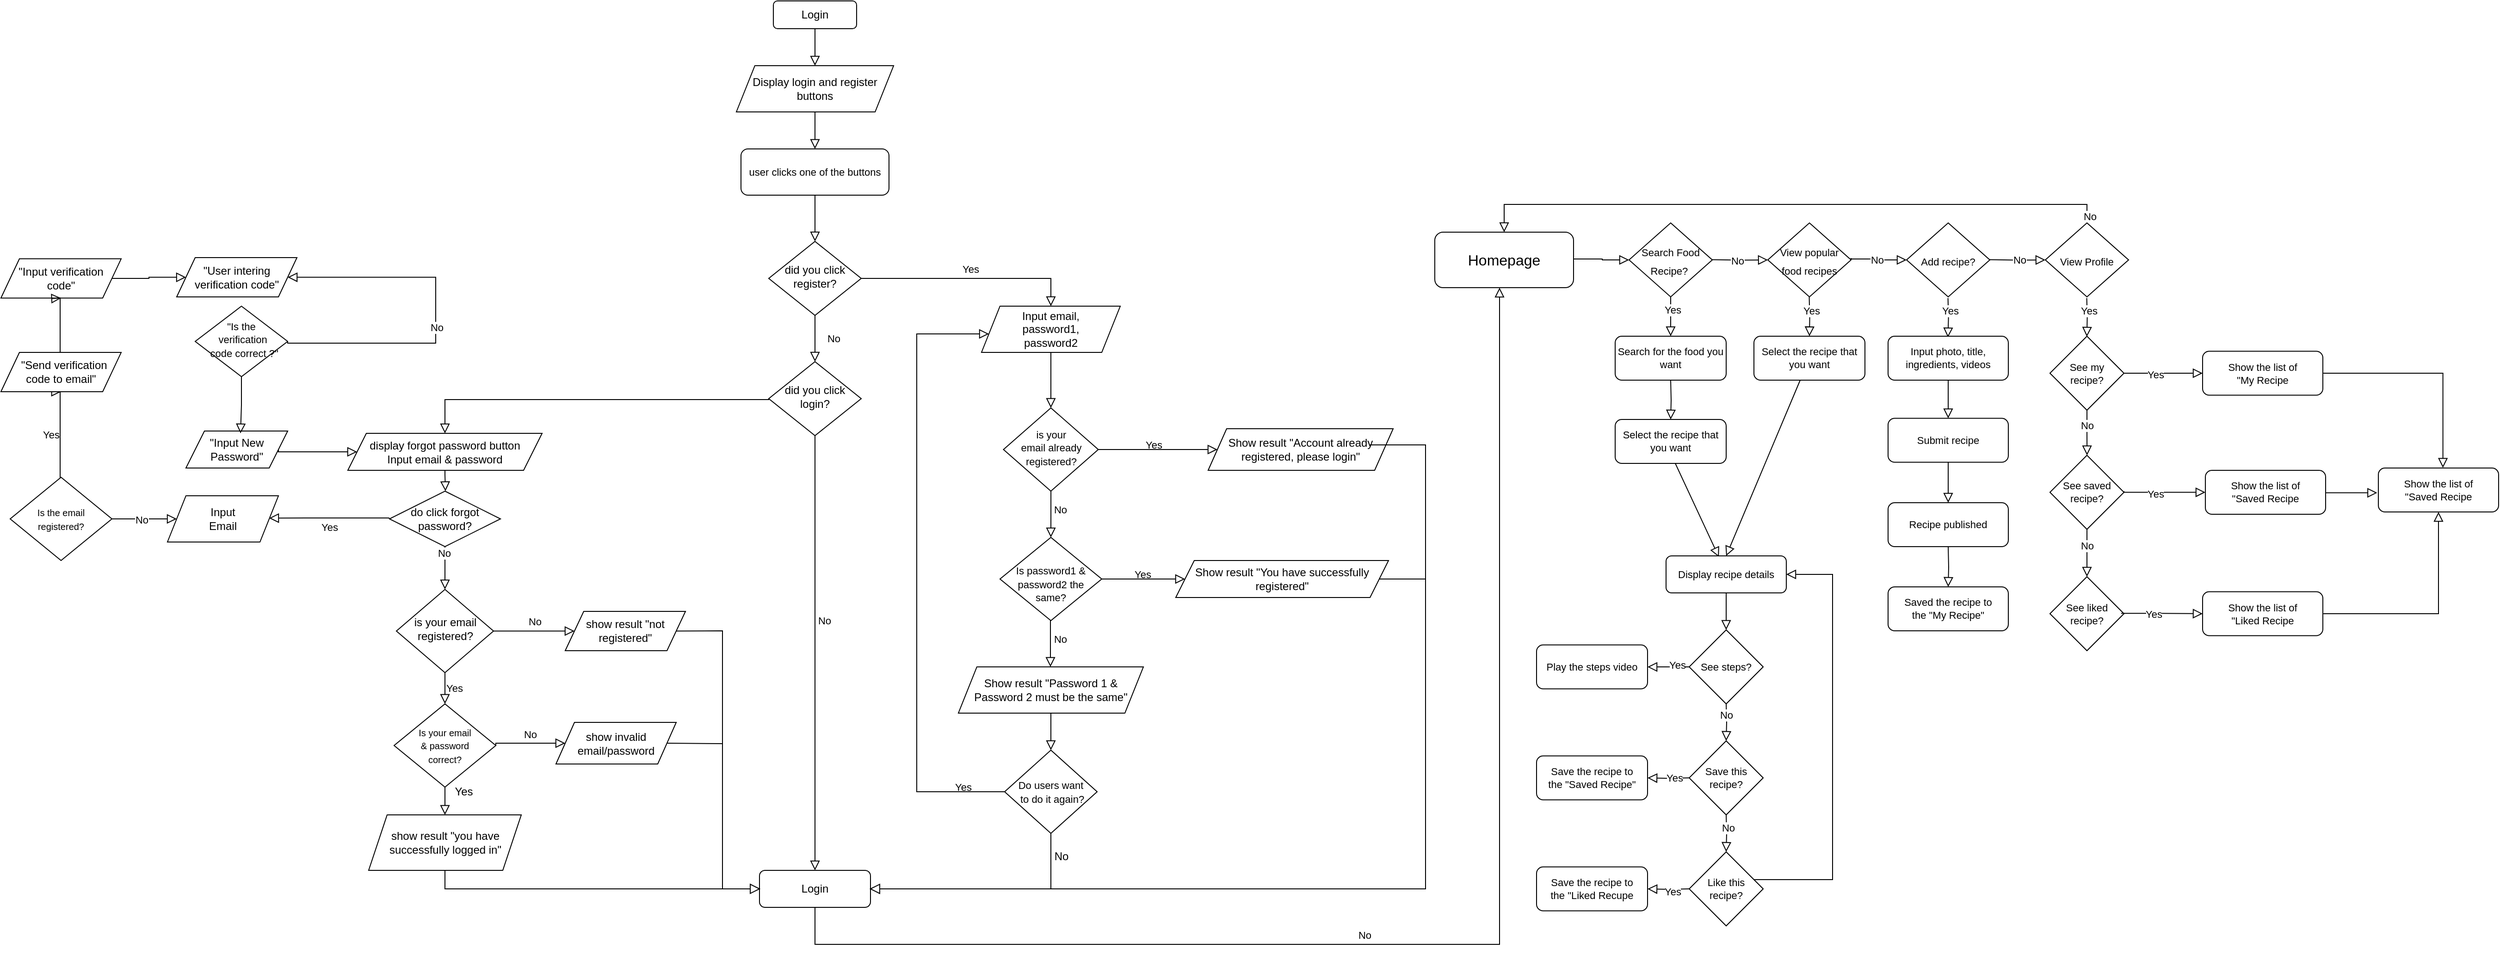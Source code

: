 <mxfile version="22.0.4" type="github">
  <diagram id="C5RBs43oDa-KdzZeNtuy" name="Page-1">
    <mxGraphModel dx="2527" dy="1344" grid="1" gridSize="10" guides="1" tooltips="1" connect="1" arrows="1" fold="1" page="1" pageScale="1" pageWidth="827" pageHeight="1169" math="0" shadow="0">
      <root>
        <mxCell id="WIyWlLk6GJQsqaUBKTNV-0" />
        <mxCell id="WIyWlLk6GJQsqaUBKTNV-1" parent="WIyWlLk6GJQsqaUBKTNV-0" />
        <mxCell id="WIyWlLk6GJQsqaUBKTNV-2" value="" style="rounded=0;html=1;jettySize=auto;orthogonalLoop=1;fontSize=11;endArrow=block;endFill=0;endSize=8;strokeWidth=1;shadow=0;labelBackgroundColor=none;edgeStyle=orthogonalEdgeStyle;" parent="WIyWlLk6GJQsqaUBKTNV-1" source="WIyWlLk6GJQsqaUBKTNV-3" edge="1">
          <mxGeometry relative="1" as="geometry">
            <mxPoint x="220" y="160" as="targetPoint" />
          </mxGeometry>
        </mxCell>
        <mxCell id="WIyWlLk6GJQsqaUBKTNV-3" value="Login" style="rounded=1;whiteSpace=wrap;html=1;fontSize=12;glass=0;strokeWidth=1;shadow=0;" parent="WIyWlLk6GJQsqaUBKTNV-1" vertex="1">
          <mxGeometry x="175" y="90" width="90" height="30" as="geometry" />
        </mxCell>
        <mxCell id="WIyWlLk6GJQsqaUBKTNV-4" value="No" style="rounded=0;html=1;jettySize=auto;orthogonalLoop=1;fontSize=11;endArrow=block;endFill=0;endSize=8;strokeWidth=1;shadow=0;labelBackgroundColor=none;edgeStyle=orthogonalEdgeStyle;" parent="WIyWlLk6GJQsqaUBKTNV-1" source="WIyWlLk6GJQsqaUBKTNV-6" target="WIyWlLk6GJQsqaUBKTNV-10" edge="1">
          <mxGeometry y="20" relative="1" as="geometry">
            <mxPoint as="offset" />
          </mxGeometry>
        </mxCell>
        <mxCell id="WIyWlLk6GJQsqaUBKTNV-5" value="Yes" style="edgeStyle=orthogonalEdgeStyle;rounded=0;html=1;jettySize=auto;orthogonalLoop=1;fontSize=11;endArrow=block;endFill=0;endSize=8;strokeWidth=1;shadow=0;labelBackgroundColor=none;entryX=0.5;entryY=0;entryDx=0;entryDy=0;exitX=1;exitY=0.5;exitDx=0;exitDy=0;" parent="WIyWlLk6GJQsqaUBKTNV-1" source="WIyWlLk6GJQsqaUBKTNV-6" target="l1NlXtUrIdAd-0wigVET-13" edge="1">
          <mxGeometry y="10" relative="1" as="geometry">
            <mxPoint as="offset" />
            <mxPoint x="200" y="390.74" as="sourcePoint" />
            <mxPoint x="475.6" y="420" as="targetPoint" />
          </mxGeometry>
        </mxCell>
        <mxCell id="WIyWlLk6GJQsqaUBKTNV-6" value="did you click register?" style="rhombus;whiteSpace=wrap;html=1;shadow=0;fontFamily=Helvetica;fontSize=12;align=center;strokeWidth=1;spacing=6;spacingTop=-4;" parent="WIyWlLk6GJQsqaUBKTNV-1" vertex="1">
          <mxGeometry x="170" y="350" width="100" height="80" as="geometry" />
        </mxCell>
        <mxCell id="WIyWlLk6GJQsqaUBKTNV-8" value="No" style="rounded=0;html=1;jettySize=auto;orthogonalLoop=1;fontSize=11;endArrow=block;endFill=0;endSize=8;strokeWidth=1;shadow=0;labelBackgroundColor=none;edgeStyle=orthogonalEdgeStyle;" parent="WIyWlLk6GJQsqaUBKTNV-1" source="WIyWlLk6GJQsqaUBKTNV-10" target="WIyWlLk6GJQsqaUBKTNV-11" edge="1">
          <mxGeometry x="-0.149" y="10" relative="1" as="geometry">
            <mxPoint as="offset" />
          </mxGeometry>
        </mxCell>
        <mxCell id="WIyWlLk6GJQsqaUBKTNV-10" value="did you click login?" style="rhombus;whiteSpace=wrap;html=1;shadow=0;fontFamily=Helvetica;fontSize=12;align=center;strokeWidth=1;spacing=6;spacingTop=-4;" parent="WIyWlLk6GJQsqaUBKTNV-1" vertex="1">
          <mxGeometry x="170" y="480" width="100" height="80" as="geometry" />
        </mxCell>
        <mxCell id="WIyWlLk6GJQsqaUBKTNV-11" value="Login" style="rounded=1;whiteSpace=wrap;html=1;fontSize=12;glass=0;strokeWidth=1;shadow=0;" parent="WIyWlLk6GJQsqaUBKTNV-1" vertex="1">
          <mxGeometry x="160" y="1030" width="120" height="40" as="geometry" />
        </mxCell>
        <mxCell id="l1NlXtUrIdAd-0wigVET-1" value="Display login and register buttons" style="shape=parallelogram;perimeter=parallelogramPerimeter;whiteSpace=wrap;html=1;fixedSize=1;" parent="WIyWlLk6GJQsqaUBKTNV-1" vertex="1">
          <mxGeometry x="135" y="160" width="170" height="50" as="geometry" />
        </mxCell>
        <mxCell id="l1NlXtUrIdAd-0wigVET-5" value="&lt;font style=&quot;font-size: 11px;&quot;&gt;user clicks one of the buttons&lt;/font&gt;" style="rounded=1;whiteSpace=wrap;html=1;" parent="WIyWlLk6GJQsqaUBKTNV-1" vertex="1">
          <mxGeometry x="140" y="250" width="160" height="50" as="geometry" />
        </mxCell>
        <mxCell id="l1NlXtUrIdAd-0wigVET-9" value="" style="rounded=0;html=1;jettySize=auto;orthogonalLoop=1;fontSize=11;endArrow=block;endFill=0;endSize=8;strokeWidth=1;shadow=0;labelBackgroundColor=none;edgeStyle=orthogonalEdgeStyle;entryX=0.531;entryY=0;entryDx=0;entryDy=0;entryPerimeter=0;" parent="WIyWlLk6GJQsqaUBKTNV-1" edge="1">
          <mxGeometry relative="1" as="geometry">
            <mxPoint x="220" y="210" as="sourcePoint" />
            <mxPoint x="219.98" y="250" as="targetPoint" />
            <Array as="points">
              <mxPoint x="230" y="210" />
              <mxPoint x="220" y="210" />
            </Array>
          </mxGeometry>
        </mxCell>
        <mxCell id="l1NlXtUrIdAd-0wigVET-12" value="" style="rounded=0;html=1;jettySize=auto;orthogonalLoop=1;fontSize=11;endArrow=block;endFill=0;endSize=8;strokeWidth=1;shadow=0;labelBackgroundColor=none;edgeStyle=orthogonalEdgeStyle;exitX=0.5;exitY=1;exitDx=0;exitDy=0;" parent="WIyWlLk6GJQsqaUBKTNV-1" source="l1NlXtUrIdAd-0wigVET-5" edge="1">
          <mxGeometry relative="1" as="geometry">
            <mxPoint x="220.02" y="290" as="sourcePoint" />
            <mxPoint x="220" y="350" as="targetPoint" />
            <Array as="points" />
          </mxGeometry>
        </mxCell>
        <mxCell id="l1NlXtUrIdAd-0wigVET-13" value="Input email,&lt;br&gt;password1,&lt;br&gt;password2" style="shape=parallelogram;perimeter=parallelogramPerimeter;whiteSpace=wrap;html=1;fixedSize=1;" parent="WIyWlLk6GJQsqaUBKTNV-1" vertex="1">
          <mxGeometry x="400" y="420" width="150" height="50" as="geometry" />
        </mxCell>
        <mxCell id="l1NlXtUrIdAd-0wigVET-24" value="No" style="rounded=0;html=1;jettySize=auto;orthogonalLoop=1;fontSize=11;endArrow=block;endFill=0;endSize=8;strokeWidth=1;shadow=0;labelBackgroundColor=none;edgeStyle=orthogonalEdgeStyle;" parent="WIyWlLk6GJQsqaUBKTNV-1" source="l1NlXtUrIdAd-0wigVET-26" target="l1NlXtUrIdAd-0wigVET-29" edge="1">
          <mxGeometry x="-0.2" y="10" relative="1" as="geometry">
            <mxPoint as="offset" />
          </mxGeometry>
        </mxCell>
        <mxCell id="l1NlXtUrIdAd-0wigVET-26" value="&lt;font style=&quot;font-size: 11px;&quot;&gt;is your &lt;br&gt;email already &lt;br&gt;registered?&lt;/font&gt;" style="rhombus;whiteSpace=wrap;html=1;shadow=0;fontFamily=Helvetica;fontSize=12;align=center;strokeWidth=1;spacing=6;spacingTop=-4;" parent="WIyWlLk6GJQsqaUBKTNV-1" vertex="1">
          <mxGeometry x="423.75" y="530" width="102.5" height="90" as="geometry" />
        </mxCell>
        <mxCell id="l1NlXtUrIdAd-0wigVET-29" value="&lt;font style=&quot;font-size: 11px;&quot;&gt;&lt;br&gt;Is password1 &amp;amp; password2 the same?&lt;/font&gt;" style="rhombus;whiteSpace=wrap;html=1;shadow=0;fontFamily=Helvetica;fontSize=12;align=center;strokeWidth=1;spacing=6;spacingTop=-4;" parent="WIyWlLk6GJQsqaUBKTNV-1" vertex="1">
          <mxGeometry x="420" y="670" width="110" height="90" as="geometry" />
        </mxCell>
        <mxCell id="l1NlXtUrIdAd-0wigVET-32" value="" style="rounded=0;html=1;jettySize=auto;orthogonalLoop=1;fontSize=11;endArrow=block;endFill=0;endSize=8;strokeWidth=1;shadow=0;labelBackgroundColor=none;edgeStyle=orthogonalEdgeStyle;exitX=0.5;exitY=1;exitDx=0;exitDy=0;entryX=0.5;entryY=0;entryDx=0;entryDy=0;" parent="WIyWlLk6GJQsqaUBKTNV-1" source="l1NlXtUrIdAd-0wigVET-13" target="l1NlXtUrIdAd-0wigVET-26" edge="1">
          <mxGeometry relative="1" as="geometry">
            <mxPoint x="539.8" y="482.46" as="sourcePoint" />
            <mxPoint x="539.755" y="530.002" as="targetPoint" />
            <Array as="points">
              <mxPoint x="475" y="530" />
            </Array>
          </mxGeometry>
        </mxCell>
        <mxCell id="l1NlXtUrIdAd-0wigVET-33" value="Show result &quot;Account already registered, please login&quot;" style="shape=parallelogram;perimeter=parallelogramPerimeter;whiteSpace=wrap;html=1;fixedSize=1;" parent="WIyWlLk6GJQsqaUBKTNV-1" vertex="1">
          <mxGeometry x="645" y="552.5" width="200" height="45" as="geometry" />
        </mxCell>
        <mxCell id="l1NlXtUrIdAd-0wigVET-34" value="Yes" style="edgeStyle=orthogonalEdgeStyle;rounded=0;html=1;jettySize=auto;orthogonalLoop=1;fontSize=11;endArrow=block;endFill=0;endSize=8;strokeWidth=1;shadow=0;labelBackgroundColor=none;entryX=0;entryY=0.5;entryDx=0;entryDy=0;exitX=1;exitY=0.5;exitDx=0;exitDy=0;" parent="WIyWlLk6GJQsqaUBKTNV-1" source="l1NlXtUrIdAd-0wigVET-29" target="l1NlXtUrIdAd-0wigVET-36" edge="1">
          <mxGeometry x="-0.037" y="5" relative="1" as="geometry">
            <mxPoint as="offset" />
            <mxPoint x="595" y="714.49" as="sourcePoint" />
            <mxPoint x="733.86" y="749.49" as="targetPoint" />
          </mxGeometry>
        </mxCell>
        <mxCell id="l1NlXtUrIdAd-0wigVET-36" value="Show result &quot;You have successfully registered&quot;" style="shape=parallelogram;perimeter=parallelogramPerimeter;whiteSpace=wrap;html=1;fixedSize=1;" parent="WIyWlLk6GJQsqaUBKTNV-1" vertex="1">
          <mxGeometry x="610" y="695" width="230" height="40" as="geometry" />
        </mxCell>
        <mxCell id="l1NlXtUrIdAd-0wigVET-37" value="Show result &quot;Password 1 &amp;amp; Password 2 must be the same&quot;" style="shape=parallelogram;perimeter=parallelogramPerimeter;whiteSpace=wrap;html=1;fixedSize=1;" parent="WIyWlLk6GJQsqaUBKTNV-1" vertex="1">
          <mxGeometry x="375" y="810" width="200" height="50" as="geometry" />
        </mxCell>
        <mxCell id="l1NlXtUrIdAd-0wigVET-39" value="" style="rounded=0;html=1;jettySize=auto;orthogonalLoop=1;fontSize=11;endArrow=block;endFill=0;endSize=8;strokeWidth=1;shadow=0;labelBackgroundColor=none;edgeStyle=orthogonalEdgeStyle;exitX=0.5;exitY=1;exitDx=0;exitDy=0;entryX=0.5;entryY=0;entryDx=0;entryDy=0;" parent="WIyWlLk6GJQsqaUBKTNV-1" source="l1NlXtUrIdAd-0wigVET-37" target="l1NlXtUrIdAd-0wigVET-40" edge="1">
          <mxGeometry relative="1" as="geometry">
            <mxPoint x="540" y="870" as="sourcePoint" />
            <mxPoint x="540" y="900" as="targetPoint" />
            <Array as="points">
              <mxPoint x="475" y="880" />
              <mxPoint x="475" y="880" />
            </Array>
          </mxGeometry>
        </mxCell>
        <mxCell id="l1NlXtUrIdAd-0wigVET-40" value="&lt;font style=&quot;font-size: 11px;&quot;&gt;Do users want&lt;br&gt;&amp;nbsp;to do it again?&lt;/font&gt;" style="rhombus;whiteSpace=wrap;html=1;" parent="WIyWlLk6GJQsqaUBKTNV-1" vertex="1">
          <mxGeometry x="425" y="900" width="100" height="90" as="geometry" />
        </mxCell>
        <mxCell id="l1NlXtUrIdAd-0wigVET-41" value="Yes" style="edgeStyle=orthogonalEdgeStyle;rounded=0;html=1;jettySize=auto;orthogonalLoop=1;fontSize=11;endArrow=block;endFill=0;endSize=8;strokeWidth=1;shadow=0;labelBackgroundColor=none;exitX=0;exitY=0.5;exitDx=0;exitDy=0;" parent="WIyWlLk6GJQsqaUBKTNV-1" source="l1NlXtUrIdAd-0wigVET-40" target="l1NlXtUrIdAd-0wigVET-13" edge="1">
          <mxGeometry x="-0.865" y="-5" relative="1" as="geometry">
            <mxPoint as="offset" />
            <mxPoint x="413.9" y="878.72" as="sourcePoint" />
            <mxPoint x="390.02" y="380" as="targetPoint" />
            <Array as="points">
              <mxPoint x="330" y="945" />
              <mxPoint x="330" y="450" />
            </Array>
          </mxGeometry>
        </mxCell>
        <mxCell id="l1NlXtUrIdAd-0wigVET-44" value="is your email registered?" style="rhombus;whiteSpace=wrap;html=1;shadow=0;fontFamily=Helvetica;fontSize=12;align=center;strokeWidth=1;spacing=6;spacingTop=-4;" parent="WIyWlLk6GJQsqaUBKTNV-1" vertex="1">
          <mxGeometry x="-232.5" y="726.25" width="105" height="90" as="geometry" />
        </mxCell>
        <mxCell id="l1NlXtUrIdAd-0wigVET-45" value="No" style="edgeStyle=orthogonalEdgeStyle;rounded=0;html=1;jettySize=auto;orthogonalLoop=1;fontSize=11;endArrow=block;endFill=0;endSize=8;strokeWidth=1;shadow=0;labelBackgroundColor=none;entryX=0;entryY=0.5;entryDx=0;entryDy=0;exitX=1;exitY=0.5;exitDx=0;exitDy=0;" parent="WIyWlLk6GJQsqaUBKTNV-1" source="l1NlXtUrIdAd-0wigVET-44" target="l1NlXtUrIdAd-0wigVET-49" edge="1">
          <mxGeometry y="10" relative="1" as="geometry">
            <mxPoint as="offset" />
            <mxPoint x="-125" y="700" as="sourcePoint" />
            <mxPoint x="13.86" y="735" as="targetPoint" />
          </mxGeometry>
        </mxCell>
        <mxCell id="l1NlXtUrIdAd-0wigVET-46" value="" style="rounded=0;html=1;jettySize=auto;orthogonalLoop=1;fontSize=11;endArrow=block;endFill=0;endSize=8;strokeWidth=1;shadow=0;labelBackgroundColor=none;edgeStyle=orthogonalEdgeStyle;" parent="WIyWlLk6GJQsqaUBKTNV-1" edge="1">
          <mxGeometry relative="1" as="geometry">
            <mxPoint x="-180" y="580" as="sourcePoint" />
            <mxPoint x="-179.47" y="620" as="targetPoint" />
            <Array as="points">
              <mxPoint x="-180" y="602.5" />
              <mxPoint x="-180" y="602.5" />
            </Array>
          </mxGeometry>
        </mxCell>
        <mxCell id="l1NlXtUrIdAd-0wigVET-47" value="" style="edgeStyle=orthogonalEdgeStyle;rounded=0;html=1;jettySize=auto;orthogonalLoop=1;fontSize=11;endArrow=block;endFill=0;endSize=8;strokeWidth=1;shadow=0;labelBackgroundColor=none;" parent="WIyWlLk6GJQsqaUBKTNV-1" target="l1NlXtUrIdAd-0wigVET-42" edge="1">
          <mxGeometry y="10" relative="1" as="geometry">
            <mxPoint as="offset" />
            <mxPoint x="170.0" y="520.0" as="sourcePoint" />
            <mxPoint x="-10" y="630" as="targetPoint" />
            <Array as="points">
              <mxPoint x="170" y="521" />
              <mxPoint x="-180" y="521" />
              <mxPoint x="-180" y="595" />
            </Array>
          </mxGeometry>
        </mxCell>
        <mxCell id="l1NlXtUrIdAd-0wigVET-42" value="display forgot password button&lt;br&gt;Input email &amp;amp; password" style="shape=parallelogram;perimeter=parallelogramPerimeter;whiteSpace=wrap;html=1;fixedSize=1;" parent="WIyWlLk6GJQsqaUBKTNV-1" vertex="1">
          <mxGeometry x="-285" y="557.5" width="210" height="40" as="geometry" />
        </mxCell>
        <mxCell id="l1NlXtUrIdAd-0wigVET-48" value="show invalid email/password" style="shape=parallelogram;perimeter=parallelogramPerimeter;whiteSpace=wrap;html=1;fixedSize=1;" parent="WIyWlLk6GJQsqaUBKTNV-1" vertex="1">
          <mxGeometry x="-60" y="870" width="130" height="45" as="geometry" />
        </mxCell>
        <mxCell id="l1NlXtUrIdAd-0wigVET-49" value="show result &quot;not registered&quot;" style="shape=parallelogram;perimeter=parallelogramPerimeter;whiteSpace=wrap;html=1;fixedSize=1;" parent="WIyWlLk6GJQsqaUBKTNV-1" vertex="1">
          <mxGeometry x="-50" y="750" width="130" height="42.5" as="geometry" />
        </mxCell>
        <mxCell id="l1NlXtUrIdAd-0wigVET-50" value="&lt;font style=&quot;font-size: 10px;&quot;&gt;Is your email &lt;br&gt;&amp;amp; password &lt;br&gt;correct?&lt;/font&gt;" style="rhombus;whiteSpace=wrap;html=1;" parent="WIyWlLk6GJQsqaUBKTNV-1" vertex="1">
          <mxGeometry x="-235" y="850" width="110" height="90" as="geometry" />
        </mxCell>
        <mxCell id="l1NlXtUrIdAd-0wigVET-53" value="Yes" style="edgeStyle=orthogonalEdgeStyle;rounded=0;html=1;jettySize=auto;orthogonalLoop=1;fontSize=11;endArrow=block;endFill=0;endSize=8;strokeWidth=1;shadow=0;labelBackgroundColor=none;exitX=0.5;exitY=1;exitDx=0;exitDy=0;entryX=0.5;entryY=0;entryDx=0;entryDy=0;" parent="WIyWlLk6GJQsqaUBKTNV-1" source="l1NlXtUrIdAd-0wigVET-44" target="l1NlXtUrIdAd-0wigVET-50" edge="1">
          <mxGeometry y="10" relative="1" as="geometry">
            <mxPoint as="offset" />
            <mxPoint x="-245" y="810" as="sourcePoint" />
            <mxPoint x="-180" y="800" as="targetPoint" />
          </mxGeometry>
        </mxCell>
        <mxCell id="l1NlXtUrIdAd-0wigVET-54" value="No" style="edgeStyle=orthogonalEdgeStyle;rounded=0;html=1;jettySize=auto;orthogonalLoop=1;fontSize=11;endArrow=block;endFill=0;endSize=8;strokeWidth=1;shadow=0;labelBackgroundColor=none;entryX=0;entryY=0.5;entryDx=0;entryDy=0;exitX=1;exitY=0.5;exitDx=0;exitDy=0;" parent="WIyWlLk6GJQsqaUBKTNV-1" source="l1NlXtUrIdAd-0wigVET-50" target="l1NlXtUrIdAd-0wigVET-48" edge="1">
          <mxGeometry y="10" relative="1" as="geometry">
            <mxPoint as="offset" />
            <mxPoint x="-127.5" y="814.47" as="sourcePoint" />
            <mxPoint x="-32.5" y="814.47" as="targetPoint" />
            <Array as="points">
              <mxPoint x="-125" y="893" />
            </Array>
          </mxGeometry>
        </mxCell>
        <mxCell id="l1NlXtUrIdAd-0wigVET-60" value="" style="edgeStyle=orthogonalEdgeStyle;rounded=0;html=1;jettySize=auto;orthogonalLoop=1;fontSize=11;endArrow=block;endFill=0;endSize=8;strokeWidth=1;shadow=0;labelBackgroundColor=none;exitX=0.5;exitY=1;exitDx=0;exitDy=0;entryX=0.5;entryY=0;entryDx=0;entryDy=0;" parent="WIyWlLk6GJQsqaUBKTNV-1" source="l1NlXtUrIdAd-0wigVET-50" target="l1NlXtUrIdAd-0wigVET-55" edge="1">
          <mxGeometry y="10" relative="1" as="geometry">
            <mxPoint as="offset" />
            <mxPoint x="-180.37" y="900" as="sourcePoint" />
            <mxPoint x="-180.37" y="960" as="targetPoint" />
          </mxGeometry>
        </mxCell>
        <mxCell id="l1NlXtUrIdAd-0wigVET-55" value="show result &quot;you have successfully logged in&quot;" style="shape=parallelogram;perimeter=parallelogramPerimeter;whiteSpace=wrap;html=1;fixedSize=1;" parent="WIyWlLk6GJQsqaUBKTNV-1" vertex="1">
          <mxGeometry x="-262.5" y="970" width="165" height="60" as="geometry" />
        </mxCell>
        <mxCell id="l1NlXtUrIdAd-0wigVET-61" value="Yes" style="text;html=1;align=center;verticalAlign=middle;resizable=0;points=[];autosize=1;strokeColor=none;fillColor=none;" parent="WIyWlLk6GJQsqaUBKTNV-1" vertex="1">
          <mxGeometry x="-180" y="930" width="40" height="30" as="geometry" />
        </mxCell>
        <mxCell id="l1NlXtUrIdAd-0wigVET-62" value="" style="endArrow=none;html=1;rounded=0;entryX=1;entryY=0.5;entryDx=0;entryDy=0;" parent="WIyWlLk6GJQsqaUBKTNV-1" target="l1NlXtUrIdAd-0wigVET-49" edge="1">
          <mxGeometry width="50" height="50" relative="1" as="geometry">
            <mxPoint x="120" y="1050" as="sourcePoint" />
            <mxPoint x="190" y="890" as="targetPoint" />
            <Array as="points">
              <mxPoint x="120" y="771" />
            </Array>
          </mxGeometry>
        </mxCell>
        <mxCell id="l1NlXtUrIdAd-0wigVET-63" value="" style="endArrow=none;html=1;rounded=0;exitX=1;exitY=0.5;exitDx=0;exitDy=0;" parent="WIyWlLk6GJQsqaUBKTNV-1" source="l1NlXtUrIdAd-0wigVET-48" edge="1">
          <mxGeometry width="50" height="50" relative="1" as="geometry">
            <mxPoint x="70" y="850" as="sourcePoint" />
            <mxPoint x="120" y="893" as="targetPoint" />
            <Array as="points" />
          </mxGeometry>
        </mxCell>
        <mxCell id="l1NlXtUrIdAd-0wigVET-64" value="" style="endArrow=none;html=1;rounded=0;entryX=0.5;entryY=1;entryDx=0;entryDy=0;exitX=0;exitY=0.5;exitDx=0;exitDy=0;" parent="WIyWlLk6GJQsqaUBKTNV-1" source="l1NlXtUrIdAd-0wigVET-66" target="l1NlXtUrIdAd-0wigVET-55" edge="1">
          <mxGeometry width="50" height="50" relative="1" as="geometry">
            <mxPoint x="-180" y="1040" as="sourcePoint" />
            <mxPoint x="-160" y="980" as="targetPoint" />
            <Array as="points">
              <mxPoint x="-180" y="1050" />
            </Array>
          </mxGeometry>
        </mxCell>
        <mxCell id="l1NlXtUrIdAd-0wigVET-66" value="" style="triangle;whiteSpace=wrap;html=1;" parent="WIyWlLk6GJQsqaUBKTNV-1" vertex="1">
          <mxGeometry x="150" y="1045" width="10" height="10" as="geometry" />
        </mxCell>
        <mxCell id="l1NlXtUrIdAd-0wigVET-71" value="" style="endArrow=none;html=1;rounded=0;exitX=1;exitY=0.5;exitDx=0;exitDy=0;entryX=1;entryY=0.5;entryDx=0;entryDy=0;" parent="WIyWlLk6GJQsqaUBKTNV-1" source="l1NlXtUrIdAd-0wigVET-77" target="WIyWlLk6GJQsqaUBKTNV-11" edge="1">
          <mxGeometry width="50" height="50" relative="1" as="geometry">
            <mxPoint x="960" y="610" as="sourcePoint" />
            <mxPoint x="370" y="1050" as="targetPoint" />
            <Array as="points" />
          </mxGeometry>
        </mxCell>
        <mxCell id="l1NlXtUrIdAd-0wigVET-78" value="" style="endArrow=none;html=1;rounded=0;exitX=1;exitY=0.5;exitDx=0;exitDy=0;entryX=0;entryY=0.5;entryDx=0;entryDy=0;entryPerimeter=0;" parent="WIyWlLk6GJQsqaUBKTNV-1" target="l1NlXtUrIdAd-0wigVET-77" edge="1">
          <mxGeometry width="50" height="50" relative="1" as="geometry">
            <mxPoint x="820" y="570" as="sourcePoint" />
            <mxPoint x="290" y="1052.5" as="targetPoint" />
            <Array as="points">
              <mxPoint x="880" y="570" />
              <mxPoint x="880" y="1050" />
            </Array>
          </mxGeometry>
        </mxCell>
        <mxCell id="l1NlXtUrIdAd-0wigVET-77" value="" style="triangle;whiteSpace=wrap;html=1;rotation=-180;" parent="WIyWlLk6GJQsqaUBKTNV-1" vertex="1">
          <mxGeometry x="280" y="1045" width="10" height="10" as="geometry" />
        </mxCell>
        <mxCell id="l1NlXtUrIdAd-0wigVET-79" value="" style="endArrow=none;html=1;rounded=0;entryX=0.5;entryY=1;entryDx=0;entryDy=0;" parent="WIyWlLk6GJQsqaUBKTNV-1" target="l1NlXtUrIdAd-0wigVET-40" edge="1">
          <mxGeometry width="50" height="50" relative="1" as="geometry">
            <mxPoint x="475" y="1050" as="sourcePoint" />
            <mxPoint x="565" y="990" as="targetPoint" />
          </mxGeometry>
        </mxCell>
        <mxCell id="l1NlXtUrIdAd-0wigVET-80" value="" style="endArrow=none;html=1;rounded=0;exitX=1;exitY=0.5;exitDx=0;exitDy=0;" parent="WIyWlLk6GJQsqaUBKTNV-1" source="l1NlXtUrIdAd-0wigVET-36" edge="1">
          <mxGeometry width="50" height="50" relative="1" as="geometry">
            <mxPoint x="960" y="756.25" as="sourcePoint" />
            <mxPoint x="880" y="715" as="targetPoint" />
            <Array as="points" />
          </mxGeometry>
        </mxCell>
        <mxCell id="l1NlXtUrIdAd-0wigVET-82" value="Yes" style="edgeStyle=orthogonalEdgeStyle;rounded=0;html=1;jettySize=auto;orthogonalLoop=1;fontSize=11;endArrow=block;endFill=0;endSize=8;strokeWidth=1;shadow=0;labelBackgroundColor=none;entryX=0;entryY=0.5;entryDx=0;entryDy=0;exitX=1;exitY=0.5;exitDx=0;exitDy=0;" parent="WIyWlLk6GJQsqaUBKTNV-1" source="l1NlXtUrIdAd-0wigVET-26" target="l1NlXtUrIdAd-0wigVET-33" edge="1">
          <mxGeometry x="-0.067" y="5" relative="1" as="geometry">
            <mxPoint as="offset" />
            <mxPoint x="595" y="574.5" as="sourcePoint" />
            <mxPoint x="730" y="575.01" as="targetPoint" />
          </mxGeometry>
        </mxCell>
        <mxCell id="l1NlXtUrIdAd-0wigVET-85" value="No" style="text;html=1;align=center;verticalAlign=middle;resizable=0;points=[];autosize=1;strokeColor=none;fillColor=none;opacity=80;" parent="WIyWlLk6GJQsqaUBKTNV-1" vertex="1">
          <mxGeometry x="466" y="1000" width="40" height="30" as="geometry" />
        </mxCell>
        <mxCell id="l1NlXtUrIdAd-0wigVET-88" value="No" style="rounded=0;html=1;jettySize=auto;orthogonalLoop=1;fontSize=11;endArrow=block;endFill=0;endSize=8;strokeWidth=1;shadow=0;labelBackgroundColor=none;edgeStyle=orthogonalEdgeStyle;" parent="WIyWlLk6GJQsqaUBKTNV-1" edge="1">
          <mxGeometry x="-0.2" y="10" relative="1" as="geometry">
            <mxPoint as="offset" />
            <mxPoint x="474.52" y="760" as="sourcePoint" />
            <mxPoint x="474.52" y="810" as="targetPoint" />
          </mxGeometry>
        </mxCell>
        <mxCell id="3e6mbjpUuEp5-3Iq5Efz-7" value="do click forgot password?" style="rhombus;whiteSpace=wrap;html=1;" parent="WIyWlLk6GJQsqaUBKTNV-1" vertex="1">
          <mxGeometry x="-240" y="620" width="120" height="60" as="geometry" />
        </mxCell>
        <mxCell id="3e6mbjpUuEp5-3Iq5Efz-9" value="" style="rounded=0;html=1;jettySize=auto;orthogonalLoop=1;fontSize=11;endArrow=block;endFill=0;endSize=8;strokeWidth=1;shadow=0;labelBackgroundColor=none;edgeStyle=orthogonalEdgeStyle;exitX=0.5;exitY=1;exitDx=0;exitDy=0;" parent="WIyWlLk6GJQsqaUBKTNV-1" source="3e6mbjpUuEp5-3Iq5Efz-7" target="l1NlXtUrIdAd-0wigVET-44" edge="1">
          <mxGeometry relative="1" as="geometry">
            <mxPoint x="-180" y="686.25" as="sourcePoint" />
            <mxPoint x="-179.47" y="726.25" as="targetPoint" />
            <Array as="points" />
          </mxGeometry>
        </mxCell>
        <mxCell id="3e6mbjpUuEp5-3Iq5Efz-12" value="No&lt;br&gt;" style="edgeLabel;html=1;align=center;verticalAlign=middle;resizable=0;points=[];" parent="3e6mbjpUuEp5-3Iq5Efz-9" vertex="1" connectable="0">
          <mxGeometry x="-0.705" y="-1" relative="1" as="geometry">
            <mxPoint as="offset" />
          </mxGeometry>
        </mxCell>
        <mxCell id="3e6mbjpUuEp5-3Iq5Efz-15" value="Yes" style="edgeStyle=orthogonalEdgeStyle;rounded=0;html=1;jettySize=auto;orthogonalLoop=1;fontSize=11;endArrow=block;endFill=0;endSize=8;strokeWidth=1;shadow=0;labelBackgroundColor=none;" parent="WIyWlLk6GJQsqaUBKTNV-1" edge="1">
          <mxGeometry y="10" relative="1" as="geometry">
            <mxPoint as="offset" />
            <mxPoint x="-240" y="649" as="sourcePoint" />
            <mxPoint x="-370" y="649.23" as="targetPoint" />
            <Array as="points">
              <mxPoint x="-330" y="649.23" />
            </Array>
          </mxGeometry>
        </mxCell>
        <mxCell id="3e6mbjpUuEp5-3Iq5Efz-16" value="Input&lt;br&gt;Email" style="shape=parallelogram;perimeter=parallelogramPerimeter;whiteSpace=wrap;html=1;fixedSize=1;" parent="WIyWlLk6GJQsqaUBKTNV-1" vertex="1">
          <mxGeometry x="-480" y="625" width="120" height="50" as="geometry" />
        </mxCell>
        <mxCell id="3e6mbjpUuEp5-3Iq5Efz-21" value="&lt;span style=&quot;font-size: 10px;&quot;&gt;Is the email&lt;br&gt;registered?&lt;br&gt;&lt;/span&gt;" style="rhombus;whiteSpace=wrap;html=1;" parent="WIyWlLk6GJQsqaUBKTNV-1" vertex="1">
          <mxGeometry x="-650" y="605" width="110" height="90" as="geometry" />
        </mxCell>
        <mxCell id="3e6mbjpUuEp5-3Iq5Efz-27" value="" style="rounded=0;html=1;jettySize=auto;orthogonalLoop=1;fontSize=11;endArrow=block;endFill=0;endSize=8;strokeWidth=1;shadow=0;labelBackgroundColor=none;edgeStyle=orthogonalEdgeStyle;exitX=1;exitY=0.5;exitDx=0;exitDy=0;entryX=0;entryY=0.5;entryDx=0;entryDy=0;" parent="WIyWlLk6GJQsqaUBKTNV-1" source="3e6mbjpUuEp5-3Iq5Efz-21" target="3e6mbjpUuEp5-3Iq5Efz-16" edge="1">
          <mxGeometry relative="1" as="geometry">
            <mxPoint x="-510" y="629" as="sourcePoint" />
            <mxPoint x="-480" y="650" as="targetPoint" />
            <Array as="points">
              <mxPoint x="-500" y="650" />
              <mxPoint x="-500" y="650" />
            </Array>
          </mxGeometry>
        </mxCell>
        <mxCell id="3e6mbjpUuEp5-3Iq5Efz-31" value="No" style="edgeLabel;html=1;align=center;verticalAlign=middle;resizable=0;points=[];" parent="3e6mbjpUuEp5-3Iq5Efz-27" vertex="1" connectable="0">
          <mxGeometry x="-0.09" y="-1" relative="1" as="geometry">
            <mxPoint as="offset" />
          </mxGeometry>
        </mxCell>
        <mxCell id="3e6mbjpUuEp5-3Iq5Efz-32" value="Yes" style="edgeStyle=orthogonalEdgeStyle;rounded=0;html=1;jettySize=auto;orthogonalLoop=1;fontSize=11;endArrow=block;endFill=0;endSize=8;strokeWidth=1;shadow=0;labelBackgroundColor=none;exitX=0.5;exitY=0;exitDx=0;exitDy=0;entryX=0.5;entryY=1;entryDx=0;entryDy=0;" parent="WIyWlLk6GJQsqaUBKTNV-1" source="3e6mbjpUuEp5-3Iq5Efz-21" target="3e6mbjpUuEp5-3Iq5Efz-35" edge="1">
          <mxGeometry y="10" relative="1" as="geometry">
            <mxPoint as="offset" />
            <mxPoint x="-596" y="582.9" as="sourcePoint" />
            <mxPoint x="-596" y="550" as="targetPoint" />
            <Array as="points">
              <mxPoint x="-596" y="513" />
            </Array>
          </mxGeometry>
        </mxCell>
        <mxCell id="3e6mbjpUuEp5-3Iq5Efz-35" value="&amp;nbsp; &quot;Send verification code to email&quot;" style="shape=parallelogram;perimeter=parallelogramPerimeter;whiteSpace=wrap;html=1;fixedSize=1;" parent="WIyWlLk6GJQsqaUBKTNV-1" vertex="1">
          <mxGeometry x="-660" y="470" width="130" height="42.5" as="geometry" />
        </mxCell>
        <mxCell id="3e6mbjpUuEp5-3Iq5Efz-36" value="&quot;Input verification &lt;br&gt;code&quot;" style="shape=parallelogram;perimeter=parallelogramPerimeter;whiteSpace=wrap;html=1;fixedSize=1;" parent="WIyWlLk6GJQsqaUBKTNV-1" vertex="1">
          <mxGeometry x="-660" y="368.75" width="130" height="42.5" as="geometry" />
        </mxCell>
        <mxCell id="3e6mbjpUuEp5-3Iq5Efz-37" value="" style="edgeStyle=orthogonalEdgeStyle;rounded=0;html=1;jettySize=auto;orthogonalLoop=1;fontSize=11;endArrow=block;endFill=0;endSize=8;strokeWidth=1;shadow=0;labelBackgroundColor=none;exitX=0.5;exitY=0;exitDx=0;exitDy=0;entryX=0.5;entryY=1;entryDx=0;entryDy=0;" parent="WIyWlLk6GJQsqaUBKTNV-1" source="3e6mbjpUuEp5-3Iq5Efz-35" target="3e6mbjpUuEp5-3Iq5Efz-36" edge="1">
          <mxGeometry x="-0.012" y="10" relative="1" as="geometry">
            <mxPoint as="offset" />
            <mxPoint x="-596" y="485.4" as="sourcePoint" />
            <mxPoint x="-596" y="452.5" as="targetPoint" />
            <Array as="points">
              <mxPoint x="-596" y="411" />
            </Array>
          </mxGeometry>
        </mxCell>
        <mxCell id="3e6mbjpUuEp5-3Iq5Efz-39" value="" style="edgeStyle=orthogonalEdgeStyle;rounded=0;html=1;jettySize=auto;orthogonalLoop=1;fontSize=11;endArrow=block;endFill=0;endSize=8;strokeWidth=1;shadow=0;labelBackgroundColor=none;exitX=1;exitY=0.5;exitDx=0;exitDy=0;entryX=0;entryY=0.5;entryDx=0;entryDy=0;" parent="WIyWlLk6GJQsqaUBKTNV-1" source="3e6mbjpUuEp5-3Iq5Efz-36" target="3e6mbjpUuEp5-3Iq5Efz-40" edge="1">
          <mxGeometry x="-0.012" y="10" relative="1" as="geometry">
            <mxPoint as="offset" />
            <mxPoint x="-510" y="430" as="sourcePoint" />
            <mxPoint x="-450" y="430" as="targetPoint" />
            <Array as="points" />
          </mxGeometry>
        </mxCell>
        <mxCell id="3e6mbjpUuEp5-3Iq5Efz-40" value="&quot;User intering verification code&quot;" style="shape=parallelogram;perimeter=parallelogramPerimeter;whiteSpace=wrap;html=1;fixedSize=1;" parent="WIyWlLk6GJQsqaUBKTNV-1" vertex="1">
          <mxGeometry x="-470" y="367.5" width="130" height="42.5" as="geometry" />
        </mxCell>
        <mxCell id="3e6mbjpUuEp5-3Iq5Efz-41" value="&lt;span style=&quot;font-size: 11px;&quot;&gt;&quot;Is the&lt;br&gt;&amp;nbsp;verification&lt;br&gt;&amp;nbsp; code correct ?&quot;&lt;/span&gt;" style="rhombus;whiteSpace=wrap;html=1;shadow=0;fontFamily=Helvetica;fontSize=12;align=center;strokeWidth=1;spacing=6;spacingTop=-4;" parent="WIyWlLk6GJQsqaUBKTNV-1" vertex="1">
          <mxGeometry x="-450" y="420" width="100" height="76.25" as="geometry" />
        </mxCell>
        <mxCell id="3e6mbjpUuEp5-3Iq5Efz-42" value="" style="rounded=0;html=1;jettySize=auto;orthogonalLoop=1;fontSize=11;endArrow=block;endFill=0;endSize=8;strokeWidth=1;shadow=0;labelBackgroundColor=none;edgeStyle=orthogonalEdgeStyle;exitX=1;exitY=0.5;exitDx=0;exitDy=0;entryX=1;entryY=0.5;entryDx=0;entryDy=0;" parent="WIyWlLk6GJQsqaUBKTNV-1" source="3e6mbjpUuEp5-3Iq5Efz-41" target="3e6mbjpUuEp5-3Iq5Efz-40" edge="1">
          <mxGeometry relative="1" as="geometry">
            <mxPoint x="-260" y="511" as="sourcePoint" />
            <mxPoint x="-320" y="430" as="targetPoint" />
            <Array as="points">
              <mxPoint x="-350" y="460" />
              <mxPoint x="-190" y="460" />
              <mxPoint x="-190" y="389" />
            </Array>
          </mxGeometry>
        </mxCell>
        <mxCell id="3e6mbjpUuEp5-3Iq5Efz-43" value="No" style="edgeLabel;html=1;align=center;verticalAlign=middle;resizable=0;points=[];" parent="3e6mbjpUuEp5-3Iq5Efz-42" vertex="1" connectable="0">
          <mxGeometry x="-0.09" y="-1" relative="1" as="geometry">
            <mxPoint as="offset" />
          </mxGeometry>
        </mxCell>
        <mxCell id="3e6mbjpUuEp5-3Iq5Efz-45" value="&quot;Input New&lt;br&gt;Password&quot;" style="shape=parallelogram;perimeter=parallelogramPerimeter;whiteSpace=wrap;html=1;fixedSize=1;" parent="WIyWlLk6GJQsqaUBKTNV-1" vertex="1">
          <mxGeometry x="-460" y="555" width="110" height="40" as="geometry" />
        </mxCell>
        <mxCell id="3e6mbjpUuEp5-3Iq5Efz-46" value="" style="edgeStyle=orthogonalEdgeStyle;rounded=0;html=1;jettySize=auto;orthogonalLoop=1;fontSize=11;endArrow=block;endFill=0;endSize=8;strokeWidth=1;shadow=0;labelBackgroundColor=none;" parent="WIyWlLk6GJQsqaUBKTNV-1" source="3e6mbjpUuEp5-3Iq5Efz-41" edge="1">
          <mxGeometry x="-0.012" y="10" relative="1" as="geometry">
            <mxPoint as="offset" />
            <mxPoint x="-401" y="500" as="sourcePoint" />
            <mxPoint x="-401" y="557.5" as="targetPoint" />
            <Array as="points" />
          </mxGeometry>
        </mxCell>
        <mxCell id="3e6mbjpUuEp5-3Iq5Efz-47" value="" style="edgeStyle=orthogonalEdgeStyle;rounded=0;html=1;jettySize=auto;orthogonalLoop=1;fontSize=11;endArrow=block;endFill=0;endSize=8;strokeWidth=1;shadow=0;labelBackgroundColor=none;exitX=1;exitY=0.5;exitDx=0;exitDy=0;entryX=0;entryY=0.5;entryDx=0;entryDy=0;" parent="WIyWlLk6GJQsqaUBKTNV-1" source="3e6mbjpUuEp5-3Iq5Efz-45" target="l1NlXtUrIdAd-0wigVET-42" edge="1">
          <mxGeometry x="-0.012" y="10" relative="1" as="geometry">
            <mxPoint as="offset" />
            <mxPoint x="-350" y="576.5" as="sourcePoint" />
            <mxPoint x="-280" y="577" as="targetPoint" />
            <Array as="points">
              <mxPoint x="-360" y="578" />
            </Array>
          </mxGeometry>
        </mxCell>
        <mxCell id="CDymW4Ph1AjsVfwODwxu-6" value="No" style="rounded=0;html=1;jettySize=auto;orthogonalLoop=1;fontSize=11;endArrow=block;endFill=0;endSize=8;strokeWidth=1;shadow=0;labelBackgroundColor=none;edgeStyle=orthogonalEdgeStyle;exitX=0.5;exitY=1;exitDx=0;exitDy=0;entryX=0.5;entryY=1;entryDx=0;entryDy=0;" edge="1" parent="WIyWlLk6GJQsqaUBKTNV-1" source="WIyWlLk6GJQsqaUBKTNV-11">
          <mxGeometry x="-0.149" y="10" relative="1" as="geometry">
            <mxPoint as="offset" />
            <mxPoint x="230" y="1110" as="sourcePoint" />
            <mxPoint x="960" y="400" as="targetPoint" />
            <Array as="points">
              <mxPoint x="220" y="1110" />
              <mxPoint x="960" y="1110" />
            </Array>
          </mxGeometry>
        </mxCell>
        <mxCell id="CDymW4Ph1AjsVfwODwxu-15" value="Homepage" style="rounded=1;whiteSpace=wrap;html=1;fontSize=16;" vertex="1" parent="WIyWlLk6GJQsqaUBKTNV-1">
          <mxGeometry x="890" y="340" width="150" height="60" as="geometry" />
        </mxCell>
        <mxCell id="CDymW4Ph1AjsVfwODwxu-23" value="" style="edgeStyle=orthogonalEdgeStyle;rounded=0;html=1;jettySize=auto;orthogonalLoop=1;fontSize=11;endArrow=block;endFill=0;endSize=8;strokeWidth=1;shadow=0;labelBackgroundColor=none;entryX=0;entryY=0.5;entryDx=0;entryDy=0;" edge="1" parent="WIyWlLk6GJQsqaUBKTNV-1" target="CDymW4Ph1AjsVfwODwxu-25">
          <mxGeometry x="-0.067" y="5" relative="1" as="geometry">
            <mxPoint as="offset" />
            <mxPoint x="1040" y="368" as="sourcePoint" />
            <mxPoint x="1120" y="368" as="targetPoint" />
            <Array as="points">
              <mxPoint x="1040" y="369" />
              <mxPoint x="1071" y="369" />
            </Array>
          </mxGeometry>
        </mxCell>
        <mxCell id="CDymW4Ph1AjsVfwODwxu-55" style="edgeStyle=orthogonalEdgeStyle;shape=connector;rounded=0;orthogonalLoop=1;jettySize=auto;html=1;exitX=0.5;exitY=1;exitDx=0;exitDy=0;shadow=0;labelBackgroundColor=none;strokeColor=default;strokeWidth=1;align=center;verticalAlign=middle;fontFamily=Helvetica;fontSize=11;fontColor=default;endArrow=block;endFill=0;endSize=8;entryX=0.5;entryY=0;entryDx=0;entryDy=0;" edge="1" parent="WIyWlLk6GJQsqaUBKTNV-1" source="CDymW4Ph1AjsVfwODwxu-25" target="CDymW4Ph1AjsVfwODwxu-58">
          <mxGeometry relative="1" as="geometry">
            <mxPoint x="1144.93" y="452.5" as="targetPoint" />
            <mxPoint x="1144.93" y="412.5" as="sourcePoint" />
            <Array as="points" />
          </mxGeometry>
        </mxCell>
        <mxCell id="CDymW4Ph1AjsVfwODwxu-57" value="Yes" style="edgeLabel;html=1;align=center;verticalAlign=middle;resizable=0;points=[];fontSize=11;fontFamily=Helvetica;fontColor=default;" vertex="1" connectable="0" parent="CDymW4Ph1AjsVfwODwxu-55">
          <mxGeometry x="-0.332" y="2" relative="1" as="geometry">
            <mxPoint as="offset" />
          </mxGeometry>
        </mxCell>
        <mxCell id="CDymW4Ph1AjsVfwODwxu-25" value="&lt;font style=&quot;font-size: 11px;&quot;&gt;Search Food&lt;br&gt;Recipe?&amp;nbsp;&lt;/font&gt;" style="rhombus;whiteSpace=wrap;html=1;fontSize=16;" vertex="1" parent="WIyWlLk6GJQsqaUBKTNV-1">
          <mxGeometry x="1100" y="330" width="90" height="80" as="geometry" />
        </mxCell>
        <mxCell id="CDymW4Ph1AjsVfwODwxu-28" value="" style="edgeStyle=orthogonalEdgeStyle;rounded=0;html=1;jettySize=auto;orthogonalLoop=1;fontSize=11;endArrow=block;endFill=0;endSize=8;strokeWidth=1;shadow=0;labelBackgroundColor=none;entryX=0;entryY=0.5;entryDx=0;entryDy=0;" edge="1" parent="WIyWlLk6GJQsqaUBKTNV-1" target="CDymW4Ph1AjsVfwODwxu-29">
          <mxGeometry x="-0.067" y="5" relative="1" as="geometry">
            <mxPoint as="offset" />
            <mxPoint x="1190" y="369.75" as="sourcePoint" />
            <mxPoint x="1250" y="370.25" as="targetPoint" />
            <Array as="points" />
          </mxGeometry>
        </mxCell>
        <mxCell id="CDymW4Ph1AjsVfwODwxu-50" value="No" style="edgeLabel;html=1;align=center;verticalAlign=middle;resizable=0;points=[];fontSize=11;fontFamily=Helvetica;fontColor=default;" vertex="1" connectable="0" parent="CDymW4Ph1AjsVfwODwxu-28">
          <mxGeometry x="-0.115" y="-1" relative="1" as="geometry">
            <mxPoint as="offset" />
          </mxGeometry>
        </mxCell>
        <mxCell id="CDymW4Ph1AjsVfwODwxu-29" value="&lt;span style=&quot;font-size: 11px;&quot;&gt;View popular&lt;br&gt;food recipes&lt;br&gt;&lt;/span&gt;" style="rhombus;whiteSpace=wrap;html=1;fontSize=16;" vertex="1" parent="WIyWlLk6GJQsqaUBKTNV-1">
          <mxGeometry x="1250" y="330" width="90" height="80" as="geometry" />
        </mxCell>
        <mxCell id="CDymW4Ph1AjsVfwODwxu-41" value="" style="edgeStyle=orthogonalEdgeStyle;rounded=0;html=1;jettySize=auto;orthogonalLoop=1;fontSize=11;endArrow=block;endFill=0;endSize=8;strokeWidth=1;shadow=0;labelBackgroundColor=none;entryX=0;entryY=0.5;entryDx=0;entryDy=0;" edge="1" target="CDymW4Ph1AjsVfwODwxu-42" parent="WIyWlLk6GJQsqaUBKTNV-1">
          <mxGeometry x="-0.067" y="5" relative="1" as="geometry">
            <mxPoint as="offset" />
            <mxPoint x="1340" y="368" as="sourcePoint" />
            <mxPoint x="1420" y="368" as="targetPoint" />
            <Array as="points">
              <mxPoint x="1340" y="369" />
              <mxPoint x="1371" y="369" />
            </Array>
          </mxGeometry>
        </mxCell>
        <mxCell id="CDymW4Ph1AjsVfwODwxu-51" value="No" style="edgeLabel;html=1;align=center;verticalAlign=middle;resizable=0;points=[];fontSize=11;fontFamily=Helvetica;fontColor=default;" vertex="1" connectable="0" parent="CDymW4Ph1AjsVfwODwxu-41">
          <mxGeometry x="-0.071" y="-1" relative="1" as="geometry">
            <mxPoint as="offset" />
          </mxGeometry>
        </mxCell>
        <mxCell id="CDymW4Ph1AjsVfwODwxu-42" value="&lt;span style=&quot;font-size: 11px;&quot;&gt;Add recipe?&lt;/span&gt;" style="rhombus;whiteSpace=wrap;html=1;fontSize=16;" vertex="1" parent="WIyWlLk6GJQsqaUBKTNV-1">
          <mxGeometry x="1400" y="330" width="90" height="80" as="geometry" />
        </mxCell>
        <mxCell id="CDymW4Ph1AjsVfwODwxu-43" value="" style="edgeStyle=orthogonalEdgeStyle;rounded=0;html=1;jettySize=auto;orthogonalLoop=1;fontSize=11;endArrow=block;endFill=0;endSize=8;strokeWidth=1;shadow=0;labelBackgroundColor=none;entryX=0;entryY=0.5;entryDx=0;entryDy=0;" edge="1" target="CDymW4Ph1AjsVfwODwxu-44" parent="WIyWlLk6GJQsqaUBKTNV-1">
          <mxGeometry x="-0.067" y="5" relative="1" as="geometry">
            <mxPoint as="offset" />
            <mxPoint x="1490" y="369.75" as="sourcePoint" />
            <mxPoint x="1550" y="370.25" as="targetPoint" />
            <Array as="points" />
          </mxGeometry>
        </mxCell>
        <mxCell id="CDymW4Ph1AjsVfwODwxu-52" value="No" style="edgeLabel;html=1;align=center;verticalAlign=middle;resizable=0;points=[];fontSize=11;fontFamily=Helvetica;fontColor=default;" vertex="1" connectable="0" parent="CDymW4Ph1AjsVfwODwxu-43">
          <mxGeometry x="0.073" relative="1" as="geometry">
            <mxPoint as="offset" />
          </mxGeometry>
        </mxCell>
        <mxCell id="CDymW4Ph1AjsVfwODwxu-49" style="edgeStyle=orthogonalEdgeStyle;shape=connector;rounded=0;orthogonalLoop=1;jettySize=auto;html=1;exitX=0.5;exitY=0;exitDx=0;exitDy=0;entryX=0.5;entryY=0;entryDx=0;entryDy=0;shadow=0;labelBackgroundColor=none;strokeColor=default;strokeWidth=1;align=center;verticalAlign=middle;fontFamily=Helvetica;fontSize=11;fontColor=default;endArrow=block;endFill=0;endSize=8;" edge="1" parent="WIyWlLk6GJQsqaUBKTNV-1" source="CDymW4Ph1AjsVfwODwxu-44" target="CDymW4Ph1AjsVfwODwxu-15">
          <mxGeometry relative="1" as="geometry" />
        </mxCell>
        <mxCell id="CDymW4Ph1AjsVfwODwxu-53" value="No" style="edgeLabel;html=1;align=center;verticalAlign=middle;resizable=0;points=[];fontSize=11;fontFamily=Helvetica;fontColor=default;" vertex="1" connectable="0" parent="CDymW4Ph1AjsVfwODwxu-49">
          <mxGeometry x="-0.978" y="-3" relative="1" as="geometry">
            <mxPoint as="offset" />
          </mxGeometry>
        </mxCell>
        <mxCell id="CDymW4Ph1AjsVfwODwxu-44" value="&lt;span style=&quot;font-size: 11px;&quot;&gt;View Profile&lt;br&gt;&lt;/span&gt;" style="rhombus;whiteSpace=wrap;html=1;fontSize=16;" vertex="1" parent="WIyWlLk6GJQsqaUBKTNV-1">
          <mxGeometry x="1550" y="330" width="90" height="80" as="geometry" />
        </mxCell>
        <mxCell id="CDymW4Ph1AjsVfwODwxu-58" value="Search for the food you want" style="rounded=1;whiteSpace=wrap;html=1;fontFamily=Helvetica;fontSize=11;fontColor=default;" vertex="1" parent="WIyWlLk6GJQsqaUBKTNV-1">
          <mxGeometry x="1085" y="452.5" width="120" height="47.5" as="geometry" />
        </mxCell>
        <mxCell id="CDymW4Ph1AjsVfwODwxu-65" style="edgeStyle=orthogonalEdgeStyle;shape=connector;rounded=0;orthogonalLoop=1;jettySize=auto;html=1;exitX=0.5;exitY=1;exitDx=0;exitDy=0;shadow=0;labelBackgroundColor=none;strokeColor=default;strokeWidth=1;align=center;verticalAlign=middle;fontFamily=Helvetica;fontSize=11;fontColor=default;endArrow=block;endFill=0;endSize=8;" edge="1" parent="WIyWlLk6GJQsqaUBKTNV-1">
          <mxGeometry relative="1" as="geometry">
            <mxPoint x="1444.69" y="453.75" as="targetPoint" />
            <mxPoint x="1444.77" y="411.25" as="sourcePoint" />
            <Array as="points" />
          </mxGeometry>
        </mxCell>
        <mxCell id="CDymW4Ph1AjsVfwODwxu-66" value="Yes" style="edgeLabel;html=1;align=center;verticalAlign=middle;resizable=0;points=[];fontSize=11;fontFamily=Helvetica;fontColor=default;" vertex="1" connectable="0" parent="CDymW4Ph1AjsVfwODwxu-65">
          <mxGeometry x="-0.332" y="2" relative="1" as="geometry">
            <mxPoint as="offset" />
          </mxGeometry>
        </mxCell>
        <mxCell id="CDymW4Ph1AjsVfwODwxu-125" value="" style="edgeStyle=orthogonalEdgeStyle;shape=connector;rounded=0;orthogonalLoop=1;jettySize=auto;html=1;shadow=0;labelBackgroundColor=none;strokeColor=default;strokeWidth=1;align=center;verticalAlign=middle;fontFamily=Helvetica;fontSize=11;fontColor=default;endArrow=block;endFill=0;endSize=8;" edge="1" parent="WIyWlLk6GJQsqaUBKTNV-1" source="CDymW4Ph1AjsVfwODwxu-67" target="CDymW4Ph1AjsVfwODwxu-124">
          <mxGeometry relative="1" as="geometry" />
        </mxCell>
        <mxCell id="CDymW4Ph1AjsVfwODwxu-67" value="Input photo, title,&lt;br&gt;ingredients, videos" style="rounded=1;whiteSpace=wrap;html=1;fontFamily=Helvetica;fontSize=11;fontColor=default;" vertex="1" parent="WIyWlLk6GJQsqaUBKTNV-1">
          <mxGeometry x="1380" y="452.5" width="130" height="47.5" as="geometry" />
        </mxCell>
        <mxCell id="CDymW4Ph1AjsVfwODwxu-68" style="edgeStyle=orthogonalEdgeStyle;shape=connector;rounded=0;orthogonalLoop=1;jettySize=auto;html=1;exitX=0.5;exitY=1;exitDx=0;exitDy=0;shadow=0;labelBackgroundColor=none;strokeColor=default;strokeWidth=1;align=center;verticalAlign=middle;fontFamily=Helvetica;fontSize=11;fontColor=default;endArrow=block;endFill=0;endSize=8;entryX=0.525;entryY=0.01;entryDx=0;entryDy=0;entryPerimeter=0;" edge="1" parent="WIyWlLk6GJQsqaUBKTNV-1">
          <mxGeometry relative="1" as="geometry">
            <mxPoint x="1594.9" y="452.975" as="targetPoint" />
            <mxPoint x="1594.78" y="411.25" as="sourcePoint" />
            <Array as="points" />
          </mxGeometry>
        </mxCell>
        <mxCell id="CDymW4Ph1AjsVfwODwxu-69" value="Yes" style="edgeLabel;html=1;align=center;verticalAlign=middle;resizable=0;points=[];fontSize=11;fontFamily=Helvetica;fontColor=default;" vertex="1" connectable="0" parent="CDymW4Ph1AjsVfwODwxu-68">
          <mxGeometry x="-0.332" y="2" relative="1" as="geometry">
            <mxPoint as="offset" />
          </mxGeometry>
        </mxCell>
        <mxCell id="CDymW4Ph1AjsVfwODwxu-94" style="shape=connector;rounded=0;orthogonalLoop=1;jettySize=auto;html=1;shadow=0;labelBackgroundColor=none;strokeColor=default;strokeWidth=1;align=center;verticalAlign=middle;fontFamily=Helvetica;fontSize=11;fontColor=default;endArrow=block;endFill=0;endSize=8;entryX=0.5;entryY=0;entryDx=0;entryDy=0;" edge="1" parent="WIyWlLk6GJQsqaUBKTNV-1" source="CDymW4Ph1AjsVfwODwxu-82" target="CDymW4Ph1AjsVfwODwxu-96">
          <mxGeometry relative="1" as="geometry">
            <mxPoint x="1240" y="690.58" as="targetPoint" />
          </mxGeometry>
        </mxCell>
        <mxCell id="CDymW4Ph1AjsVfwODwxu-82" value="Select the recipe that&lt;br&gt;you want" style="rounded=1;whiteSpace=wrap;html=1;fontFamily=Helvetica;fontSize=11;fontColor=default;" vertex="1" parent="WIyWlLk6GJQsqaUBKTNV-1">
          <mxGeometry x="1235" y="452.5" width="120" height="47.5" as="geometry" />
        </mxCell>
        <mxCell id="CDymW4Ph1AjsVfwODwxu-83" style="edgeStyle=orthogonalEdgeStyle;shape=connector;rounded=0;orthogonalLoop=1;jettySize=auto;html=1;exitX=0.5;exitY=1;exitDx=0;exitDy=0;shadow=0;labelBackgroundColor=none;strokeColor=default;strokeWidth=1;align=center;verticalAlign=middle;fontFamily=Helvetica;fontSize=11;fontColor=default;endArrow=block;endFill=0;endSize=8;" edge="1" parent="WIyWlLk6GJQsqaUBKTNV-1" target="CDymW4Ph1AjsVfwODwxu-82">
          <mxGeometry relative="1" as="geometry">
            <mxPoint x="1294.7" y="452.5" as="targetPoint" />
            <mxPoint x="1294.77" y="410" as="sourcePoint" />
            <Array as="points" />
          </mxGeometry>
        </mxCell>
        <mxCell id="CDymW4Ph1AjsVfwODwxu-84" value="Yes" style="edgeLabel;html=1;align=center;verticalAlign=middle;resizable=0;points=[];fontSize=11;fontFamily=Helvetica;fontColor=default;" vertex="1" connectable="0" parent="CDymW4Ph1AjsVfwODwxu-83">
          <mxGeometry x="-0.332" y="2" relative="1" as="geometry">
            <mxPoint as="offset" />
          </mxGeometry>
        </mxCell>
        <mxCell id="CDymW4Ph1AjsVfwODwxu-91" style="edgeStyle=orthogonalEdgeStyle;shape=connector;rounded=0;orthogonalLoop=1;jettySize=auto;html=1;exitX=0.5;exitY=1;exitDx=0;exitDy=0;shadow=0;labelBackgroundColor=none;strokeColor=default;strokeWidth=1;align=center;verticalAlign=middle;fontFamily=Helvetica;fontSize=11;fontColor=default;endArrow=block;endFill=0;endSize=8;entryX=0.5;entryY=0;entryDx=0;entryDy=0;" edge="1" target="CDymW4Ph1AjsVfwODwxu-93" parent="WIyWlLk6GJQsqaUBKTNV-1">
          <mxGeometry relative="1" as="geometry">
            <mxPoint x="1144.93" y="542.5" as="targetPoint" />
            <mxPoint x="1145" y="500" as="sourcePoint" />
            <Array as="points" />
          </mxGeometry>
        </mxCell>
        <mxCell id="CDymW4Ph1AjsVfwODwxu-93" value="Select the recipe that&lt;br&gt;you want" style="rounded=1;whiteSpace=wrap;html=1;fontFamily=Helvetica;fontSize=11;fontColor=default;" vertex="1" parent="WIyWlLk6GJQsqaUBKTNV-1">
          <mxGeometry x="1085" y="542.5" width="120" height="47.5" as="geometry" />
        </mxCell>
        <mxCell id="CDymW4Ph1AjsVfwODwxu-95" style="shape=connector;rounded=0;orthogonalLoop=1;jettySize=auto;html=1;exitX=0.5;exitY=1;exitDx=0;exitDy=0;shadow=0;labelBackgroundColor=none;strokeColor=default;strokeWidth=1;align=center;verticalAlign=middle;fontFamily=Helvetica;fontSize=11;fontColor=default;endArrow=block;endFill=0;endSize=8;entryX=0.439;entryY=0.028;entryDx=0;entryDy=0;entryPerimeter=0;" edge="1" parent="WIyWlLk6GJQsqaUBKTNV-1" target="CDymW4Ph1AjsVfwODwxu-96">
          <mxGeometry relative="1" as="geometry">
            <mxPoint x="1170" y="690" as="targetPoint" />
            <mxPoint x="1150" y="590" as="sourcePoint" />
          </mxGeometry>
        </mxCell>
        <mxCell id="CDymW4Ph1AjsVfwODwxu-98" style="edgeStyle=orthogonalEdgeStyle;shape=connector;rounded=0;orthogonalLoop=1;jettySize=auto;html=1;shadow=0;labelBackgroundColor=none;strokeColor=default;strokeWidth=1;align=center;verticalAlign=middle;fontFamily=Helvetica;fontSize=11;fontColor=default;endArrow=block;endFill=0;endSize=8;" edge="1" parent="WIyWlLk6GJQsqaUBKTNV-1" source="CDymW4Ph1AjsVfwODwxu-96">
          <mxGeometry relative="1" as="geometry">
            <mxPoint x="1205" y="770" as="targetPoint" />
          </mxGeometry>
        </mxCell>
        <mxCell id="CDymW4Ph1AjsVfwODwxu-96" value="Display recipe details" style="rounded=1;whiteSpace=wrap;html=1;fontFamily=Helvetica;fontSize=11;fontColor=default;" vertex="1" parent="WIyWlLk6GJQsqaUBKTNV-1">
          <mxGeometry x="1140" y="690" width="130" height="40" as="geometry" />
        </mxCell>
        <mxCell id="CDymW4Ph1AjsVfwODwxu-112" value="" style="edgeStyle=orthogonalEdgeStyle;shape=connector;rounded=0;orthogonalLoop=1;jettySize=auto;html=1;shadow=0;labelBackgroundColor=none;strokeColor=default;strokeWidth=1;align=center;verticalAlign=middle;fontFamily=Helvetica;fontSize=11;fontColor=default;endArrow=block;endFill=0;endSize=8;" edge="1" parent="WIyWlLk6GJQsqaUBKTNV-1" source="CDymW4Ph1AjsVfwODwxu-99" target="CDymW4Ph1AjsVfwODwxu-111">
          <mxGeometry relative="1" as="geometry" />
        </mxCell>
        <mxCell id="CDymW4Ph1AjsVfwODwxu-118" value="Yes" style="edgeLabel;html=1;align=center;verticalAlign=middle;resizable=0;points=[];fontSize=11;fontFamily=Helvetica;fontColor=default;" vertex="1" connectable="0" parent="CDymW4Ph1AjsVfwODwxu-112">
          <mxGeometry x="-0.394" y="-2" relative="1" as="geometry">
            <mxPoint as="offset" />
          </mxGeometry>
        </mxCell>
        <mxCell id="CDymW4Ph1AjsVfwODwxu-99" value="See steps?" style="rhombus;whiteSpace=wrap;html=1;fontFamily=Helvetica;fontSize=11;fontColor=default;" vertex="1" parent="WIyWlLk6GJQsqaUBKTNV-1">
          <mxGeometry x="1165" y="770" width="80" height="80" as="geometry" />
        </mxCell>
        <mxCell id="CDymW4Ph1AjsVfwODwxu-101" style="edgeStyle=orthogonalEdgeStyle;shape=connector;rounded=0;orthogonalLoop=1;jettySize=auto;html=1;shadow=0;labelBackgroundColor=none;strokeColor=default;strokeWidth=1;align=center;verticalAlign=middle;fontFamily=Helvetica;fontSize=11;fontColor=default;endArrow=block;endFill=0;endSize=8;" edge="1" parent="WIyWlLk6GJQsqaUBKTNV-1">
          <mxGeometry relative="1" as="geometry">
            <mxPoint x="1205" y="890" as="targetPoint" />
            <mxPoint x="1205" y="850" as="sourcePoint" />
          </mxGeometry>
        </mxCell>
        <mxCell id="CDymW4Ph1AjsVfwODwxu-107" value="No" style="edgeLabel;html=1;align=center;verticalAlign=middle;resizable=0;points=[];fontSize=11;fontFamily=Helvetica;fontColor=default;" vertex="1" connectable="0" parent="CDymW4Ph1AjsVfwODwxu-101">
          <mxGeometry x="-0.446" y="-1" relative="1" as="geometry">
            <mxPoint as="offset" />
          </mxGeometry>
        </mxCell>
        <mxCell id="CDymW4Ph1AjsVfwODwxu-102" value="Save this&lt;br&gt;recipe?" style="rhombus;whiteSpace=wrap;html=1;fontFamily=Helvetica;fontSize=11;fontColor=default;" vertex="1" parent="WIyWlLk6GJQsqaUBKTNV-1">
          <mxGeometry x="1165" y="890" width="80" height="80" as="geometry" />
        </mxCell>
        <mxCell id="CDymW4Ph1AjsVfwODwxu-103" style="edgeStyle=orthogonalEdgeStyle;shape=connector;rounded=0;orthogonalLoop=1;jettySize=auto;html=1;shadow=0;labelBackgroundColor=none;strokeColor=default;strokeWidth=1;align=center;verticalAlign=middle;fontFamily=Helvetica;fontSize=11;fontColor=default;endArrow=block;endFill=0;endSize=8;" edge="1" parent="WIyWlLk6GJQsqaUBKTNV-1">
          <mxGeometry relative="1" as="geometry">
            <mxPoint x="1205" y="1010" as="targetPoint" />
            <mxPoint x="1205" y="970" as="sourcePoint" />
          </mxGeometry>
        </mxCell>
        <mxCell id="CDymW4Ph1AjsVfwODwxu-108" value="No" style="edgeLabel;html=1;align=center;verticalAlign=middle;resizable=0;points=[];fontSize=11;fontFamily=Helvetica;fontColor=default;" vertex="1" connectable="0" parent="CDymW4Ph1AjsVfwODwxu-103">
          <mxGeometry x="-0.325" y="1" relative="1" as="geometry">
            <mxPoint as="offset" />
          </mxGeometry>
        </mxCell>
        <mxCell id="CDymW4Ph1AjsVfwODwxu-121" style="edgeStyle=orthogonalEdgeStyle;shape=connector;rounded=0;orthogonalLoop=1;jettySize=auto;html=1;shadow=0;labelBackgroundColor=none;strokeColor=default;strokeWidth=1;align=center;verticalAlign=middle;fontFamily=Helvetica;fontSize=11;fontColor=default;endArrow=block;endFill=0;endSize=8;" edge="1" parent="WIyWlLk6GJQsqaUBKTNV-1">
          <mxGeometry relative="1" as="geometry">
            <mxPoint x="1270" y="710" as="targetPoint" />
            <mxPoint x="1235" y="1040" as="sourcePoint" />
            <Array as="points">
              <mxPoint x="1320" y="1040" />
              <mxPoint x="1320" y="710" />
            </Array>
          </mxGeometry>
        </mxCell>
        <mxCell id="CDymW4Ph1AjsVfwODwxu-104" value="Like this&lt;br&gt;recipe?" style="rhombus;whiteSpace=wrap;html=1;fontFamily=Helvetica;fontSize=11;fontColor=default;" vertex="1" parent="WIyWlLk6GJQsqaUBKTNV-1">
          <mxGeometry x="1165" y="1010" width="80" height="80" as="geometry" />
        </mxCell>
        <mxCell id="CDymW4Ph1AjsVfwODwxu-111" value="Play the steps video" style="rounded=1;whiteSpace=wrap;html=1;fontFamily=Helvetica;fontSize=11;fontColor=default;" vertex="1" parent="WIyWlLk6GJQsqaUBKTNV-1">
          <mxGeometry x="1000" y="786.25" width="120" height="47.5" as="geometry" />
        </mxCell>
        <mxCell id="CDymW4Ph1AjsVfwODwxu-113" value="" style="edgeStyle=orthogonalEdgeStyle;shape=connector;rounded=0;orthogonalLoop=1;jettySize=auto;html=1;shadow=0;labelBackgroundColor=none;strokeColor=default;strokeWidth=1;align=center;verticalAlign=middle;fontFamily=Helvetica;fontSize=11;fontColor=default;endArrow=block;endFill=0;endSize=8;" edge="1" target="CDymW4Ph1AjsVfwODwxu-114" parent="WIyWlLk6GJQsqaUBKTNV-1">
          <mxGeometry relative="1" as="geometry">
            <mxPoint x="1165" y="930" as="sourcePoint" />
          </mxGeometry>
        </mxCell>
        <mxCell id="CDymW4Ph1AjsVfwODwxu-119" value="Yes" style="edgeLabel;html=1;align=center;verticalAlign=middle;resizable=0;points=[];fontSize=11;fontFamily=Helvetica;fontColor=default;" vertex="1" connectable="0" parent="CDymW4Ph1AjsVfwODwxu-113">
          <mxGeometry x="-0.305" y="-1" relative="1" as="geometry">
            <mxPoint as="offset" />
          </mxGeometry>
        </mxCell>
        <mxCell id="CDymW4Ph1AjsVfwODwxu-114" value="Save the recipe to&lt;br&gt;the &quot;Saved Recipe&quot;" style="rounded=1;whiteSpace=wrap;html=1;fontFamily=Helvetica;fontSize=11;fontColor=default;" vertex="1" parent="WIyWlLk6GJQsqaUBKTNV-1">
          <mxGeometry x="1000" y="906.25" width="120" height="47.5" as="geometry" />
        </mxCell>
        <mxCell id="CDymW4Ph1AjsVfwODwxu-116" value="" style="edgeStyle=orthogonalEdgeStyle;shape=connector;rounded=0;orthogonalLoop=1;jettySize=auto;html=1;shadow=0;labelBackgroundColor=none;strokeColor=default;strokeWidth=1;align=center;verticalAlign=middle;fontFamily=Helvetica;fontSize=11;fontColor=default;endArrow=block;endFill=0;endSize=8;" edge="1" target="CDymW4Ph1AjsVfwODwxu-117" parent="WIyWlLk6GJQsqaUBKTNV-1">
          <mxGeometry relative="1" as="geometry">
            <mxPoint x="1165" y="1050" as="sourcePoint" />
          </mxGeometry>
        </mxCell>
        <mxCell id="CDymW4Ph1AjsVfwODwxu-120" value="Yes" style="edgeLabel;html=1;align=center;verticalAlign=middle;resizable=0;points=[];fontSize=11;fontFamily=Helvetica;fontColor=default;" vertex="1" connectable="0" parent="CDymW4Ph1AjsVfwODwxu-116">
          <mxGeometry x="-0.204" y="2" relative="1" as="geometry">
            <mxPoint as="offset" />
          </mxGeometry>
        </mxCell>
        <mxCell id="CDymW4Ph1AjsVfwODwxu-117" value="Save the recipe to&lt;br&gt;the &quot;Liked Recupe" style="rounded=1;whiteSpace=wrap;html=1;fontFamily=Helvetica;fontSize=11;fontColor=default;" vertex="1" parent="WIyWlLk6GJQsqaUBKTNV-1">
          <mxGeometry x="1000" y="1026.25" width="120" height="47.5" as="geometry" />
        </mxCell>
        <mxCell id="CDymW4Ph1AjsVfwODwxu-124" value="Submit recipe" style="rounded=1;whiteSpace=wrap;html=1;fontFamily=Helvetica;fontSize=11;fontColor=default;" vertex="1" parent="WIyWlLk6GJQsqaUBKTNV-1">
          <mxGeometry x="1380" y="541.25" width="130" height="47.5" as="geometry" />
        </mxCell>
        <mxCell id="CDymW4Ph1AjsVfwODwxu-126" value="" style="edgeStyle=orthogonalEdgeStyle;shape=connector;rounded=0;orthogonalLoop=1;jettySize=auto;html=1;shadow=0;labelBackgroundColor=none;strokeColor=default;strokeWidth=1;align=center;verticalAlign=middle;fontFamily=Helvetica;fontSize=11;fontColor=default;endArrow=block;endFill=0;endSize=8;exitX=0.5;exitY=1;exitDx=0;exitDy=0;" edge="1" target="CDymW4Ph1AjsVfwODwxu-127" parent="WIyWlLk6GJQsqaUBKTNV-1" source="CDymW4Ph1AjsVfwODwxu-124">
          <mxGeometry relative="1" as="geometry">
            <mxPoint x="1445" y="591" as="sourcePoint" />
          </mxGeometry>
        </mxCell>
        <mxCell id="CDymW4Ph1AjsVfwODwxu-127" value="Recipe published" style="rounded=1;whiteSpace=wrap;html=1;fontFamily=Helvetica;fontSize=11;fontColor=default;" vertex="1" parent="WIyWlLk6GJQsqaUBKTNV-1">
          <mxGeometry x="1380" y="632.5" width="130" height="47.5" as="geometry" />
        </mxCell>
        <mxCell id="CDymW4Ph1AjsVfwODwxu-129" value="" style="edgeStyle=orthogonalEdgeStyle;shape=connector;rounded=0;orthogonalLoop=1;jettySize=auto;html=1;shadow=0;labelBackgroundColor=none;strokeColor=default;strokeWidth=1;align=center;verticalAlign=middle;fontFamily=Helvetica;fontSize=11;fontColor=default;endArrow=block;endFill=0;endSize=8;exitX=0.5;exitY=1;exitDx=0;exitDy=0;" edge="1" target="CDymW4Ph1AjsVfwODwxu-130" parent="WIyWlLk6GJQsqaUBKTNV-1">
          <mxGeometry relative="1" as="geometry">
            <mxPoint x="1445" y="680" as="sourcePoint" />
          </mxGeometry>
        </mxCell>
        <mxCell id="CDymW4Ph1AjsVfwODwxu-130" value="Saved the recipe to&lt;br&gt;the &quot;My Recipe&quot;" style="rounded=1;whiteSpace=wrap;html=1;fontFamily=Helvetica;fontSize=11;fontColor=default;" vertex="1" parent="WIyWlLk6GJQsqaUBKTNV-1">
          <mxGeometry x="1380" y="723.5" width="130" height="47.5" as="geometry" />
        </mxCell>
        <mxCell id="CDymW4Ph1AjsVfwODwxu-143" style="edgeStyle=orthogonalEdgeStyle;shape=connector;rounded=0;orthogonalLoop=1;jettySize=auto;html=1;shadow=0;labelBackgroundColor=none;strokeColor=default;strokeWidth=1;align=center;verticalAlign=middle;fontFamily=Helvetica;fontSize=11;fontColor=default;endArrow=block;endFill=0;endSize=8;entryX=0;entryY=0.5;entryDx=0;entryDy=0;" edge="1" parent="WIyWlLk6GJQsqaUBKTNV-1" target="CDymW4Ph1AjsVfwODwxu-145">
          <mxGeometry relative="1" as="geometry">
            <mxPoint x="1722.48" y="607.87" as="targetPoint" />
            <mxPoint x="1635" y="620" as="sourcePoint" />
            <Array as="points">
              <mxPoint x="1635" y="621" />
            </Array>
          </mxGeometry>
        </mxCell>
        <mxCell id="CDymW4Ph1AjsVfwODwxu-146" value="Yes" style="edgeLabel;html=1;align=center;verticalAlign=middle;resizable=0;points=[];fontSize=11;fontFamily=Helvetica;fontColor=default;" vertex="1" connectable="0" parent="CDymW4Ph1AjsVfwODwxu-143">
          <mxGeometry x="-0.2" y="-1" relative="1" as="geometry">
            <mxPoint as="offset" />
          </mxGeometry>
        </mxCell>
        <mxCell id="CDymW4Ph1AjsVfwODwxu-132" value="See saved recipe?" style="rhombus;whiteSpace=wrap;html=1;fontFamily=Helvetica;fontSize=11;fontColor=default;" vertex="1" parent="WIyWlLk6GJQsqaUBKTNV-1">
          <mxGeometry x="1555" y="581.25" width="80" height="80" as="geometry" />
        </mxCell>
        <mxCell id="CDymW4Ph1AjsVfwODwxu-137" style="edgeStyle=orthogonalEdgeStyle;shape=connector;rounded=0;orthogonalLoop=1;jettySize=auto;html=1;exitX=0.5;exitY=1;exitDx=0;exitDy=0;shadow=0;labelBackgroundColor=none;strokeColor=default;strokeWidth=1;align=center;verticalAlign=middle;fontFamily=Helvetica;fontSize=11;fontColor=default;endArrow=block;endFill=0;endSize=8;entryX=0.5;entryY=0;entryDx=0;entryDy=0;" edge="1" target="CDymW4Ph1AjsVfwODwxu-139" parent="WIyWlLk6GJQsqaUBKTNV-1" source="CDymW4Ph1AjsVfwODwxu-132">
          <mxGeometry relative="1" as="geometry">
            <mxPoint x="1594.81" y="687.5" as="targetPoint" />
            <mxPoint x="1595" y="647.5" as="sourcePoint" />
          </mxGeometry>
        </mxCell>
        <mxCell id="CDymW4Ph1AjsVfwODwxu-138" value="No" style="edgeLabel;html=1;align=center;verticalAlign=middle;resizable=0;points=[];fontSize=11;fontFamily=Helvetica;fontColor=default;" vertex="1" connectable="0" parent="CDymW4Ph1AjsVfwODwxu-137">
          <mxGeometry x="-0.324" relative="1" as="geometry">
            <mxPoint as="offset" />
          </mxGeometry>
        </mxCell>
        <mxCell id="CDymW4Ph1AjsVfwODwxu-139" value="See liked recipe?" style="rhombus;whiteSpace=wrap;html=1;fontFamily=Helvetica;fontSize=11;fontColor=default;" vertex="1" parent="WIyWlLk6GJQsqaUBKTNV-1">
          <mxGeometry x="1555" y="712.5" width="80" height="80" as="geometry" />
        </mxCell>
        <mxCell id="CDymW4Ph1AjsVfwODwxu-162" style="edgeStyle=orthogonalEdgeStyle;shape=connector;rounded=0;orthogonalLoop=1;jettySize=auto;html=1;shadow=0;labelBackgroundColor=none;strokeColor=default;strokeWidth=1;align=center;verticalAlign=middle;fontFamily=Helvetica;fontSize=11;fontColor=default;endArrow=block;endFill=0;endSize=8;entryX=-0.01;entryY=0.564;entryDx=0;entryDy=0;entryPerimeter=0;" edge="1" parent="WIyWlLk6GJQsqaUBKTNV-1" source="CDymW4Ph1AjsVfwODwxu-145" target="CDymW4Ph1AjsVfwODwxu-163">
          <mxGeometry relative="1" as="geometry">
            <mxPoint x="1890" y="621.25" as="targetPoint" />
            <Array as="points">
              <mxPoint x="1881" y="621" />
            </Array>
          </mxGeometry>
        </mxCell>
        <mxCell id="CDymW4Ph1AjsVfwODwxu-145" value="Show the list of&lt;br&gt;&quot;Saved Recipe" style="rounded=1;whiteSpace=wrap;html=1;fontFamily=Helvetica;fontSize=11;fontColor=default;" vertex="1" parent="WIyWlLk6GJQsqaUBKTNV-1">
          <mxGeometry x="1723" y="597.5" width="130" height="47.5" as="geometry" />
        </mxCell>
        <mxCell id="CDymW4Ph1AjsVfwODwxu-147" style="edgeStyle=orthogonalEdgeStyle;shape=connector;rounded=0;orthogonalLoop=1;jettySize=auto;html=1;exitX=1;exitY=0.5;exitDx=0;exitDy=0;shadow=0;labelBackgroundColor=none;strokeColor=default;strokeWidth=1;align=center;verticalAlign=middle;fontFamily=Helvetica;fontSize=11;fontColor=default;endArrow=block;endFill=0;endSize=8;entryX=0;entryY=0.5;entryDx=0;entryDy=0;" edge="1" target="CDymW4Ph1AjsVfwODwxu-149" parent="WIyWlLk6GJQsqaUBKTNV-1">
          <mxGeometry relative="1" as="geometry">
            <mxPoint x="1719.48" y="752.87" as="targetPoint" />
            <mxPoint x="1632" y="752.14" as="sourcePoint" />
            <Array as="points">
              <mxPoint x="1671" y="752" />
            </Array>
          </mxGeometry>
        </mxCell>
        <mxCell id="CDymW4Ph1AjsVfwODwxu-148" value="Yes" style="edgeLabel;html=1;align=center;verticalAlign=middle;resizable=0;points=[];fontSize=11;fontFamily=Helvetica;fontColor=default;" vertex="1" connectable="0" parent="CDymW4Ph1AjsVfwODwxu-147">
          <mxGeometry x="-0.2" y="-1" relative="1" as="geometry">
            <mxPoint as="offset" />
          </mxGeometry>
        </mxCell>
        <mxCell id="CDymW4Ph1AjsVfwODwxu-166" style="edgeStyle=orthogonalEdgeStyle;shape=connector;rounded=0;orthogonalLoop=1;jettySize=auto;html=1;exitX=1;exitY=0.5;exitDx=0;exitDy=0;entryX=0.5;entryY=1;entryDx=0;entryDy=0;shadow=0;labelBackgroundColor=none;strokeColor=default;strokeWidth=1;align=center;verticalAlign=middle;fontFamily=Helvetica;fontSize=11;fontColor=default;endArrow=block;endFill=0;endSize=8;" edge="1" parent="WIyWlLk6GJQsqaUBKTNV-1" source="CDymW4Ph1AjsVfwODwxu-149" target="CDymW4Ph1AjsVfwODwxu-163">
          <mxGeometry relative="1" as="geometry" />
        </mxCell>
        <mxCell id="CDymW4Ph1AjsVfwODwxu-149" value="Show the list of&lt;br&gt;&quot;Liked Recipe" style="rounded=1;whiteSpace=wrap;html=1;fontFamily=Helvetica;fontSize=11;fontColor=default;" vertex="1" parent="WIyWlLk6GJQsqaUBKTNV-1">
          <mxGeometry x="1720" y="728.75" width="130" height="47.5" as="geometry" />
        </mxCell>
        <mxCell id="CDymW4Ph1AjsVfwODwxu-154" value="See my &lt;br&gt;recipe?" style="rhombus;whiteSpace=wrap;html=1;fontFamily=Helvetica;fontSize=11;fontColor=default;" vertex="1" parent="WIyWlLk6GJQsqaUBKTNV-1">
          <mxGeometry x="1555" y="452.5" width="80" height="80" as="geometry" />
        </mxCell>
        <mxCell id="CDymW4Ph1AjsVfwODwxu-155" style="edgeStyle=orthogonalEdgeStyle;shape=connector;rounded=0;orthogonalLoop=1;jettySize=auto;html=1;shadow=0;labelBackgroundColor=none;strokeColor=default;strokeWidth=1;align=center;verticalAlign=middle;fontFamily=Helvetica;fontSize=11;fontColor=default;endArrow=block;endFill=0;endSize=8;entryX=0;entryY=0.5;entryDx=0;entryDy=0;exitX=1;exitY=0.5;exitDx=0;exitDy=0;" edge="1" target="CDymW4Ph1AjsVfwODwxu-157" parent="WIyWlLk6GJQsqaUBKTNV-1" source="CDymW4Ph1AjsVfwODwxu-154">
          <mxGeometry relative="1" as="geometry">
            <mxPoint x="1719.48" y="492.87" as="targetPoint" />
            <mxPoint x="1640" y="493" as="sourcePoint" />
            <Array as="points" />
          </mxGeometry>
        </mxCell>
        <mxCell id="CDymW4Ph1AjsVfwODwxu-156" value="Yes" style="edgeLabel;html=1;align=center;verticalAlign=middle;resizable=0;points=[];fontSize=11;fontFamily=Helvetica;fontColor=default;" vertex="1" connectable="0" parent="CDymW4Ph1AjsVfwODwxu-155">
          <mxGeometry x="-0.2" y="-1" relative="1" as="geometry">
            <mxPoint as="offset" />
          </mxGeometry>
        </mxCell>
        <mxCell id="CDymW4Ph1AjsVfwODwxu-160" style="edgeStyle=orthogonalEdgeStyle;shape=connector;rounded=0;orthogonalLoop=1;jettySize=auto;html=1;shadow=0;labelBackgroundColor=none;strokeColor=default;strokeWidth=1;align=center;verticalAlign=middle;fontFamily=Helvetica;fontSize=11;fontColor=default;endArrow=block;endFill=0;endSize=8;entryX=0.537;entryY=-0.005;entryDx=0;entryDy=0;entryPerimeter=0;" edge="1" parent="WIyWlLk6GJQsqaUBKTNV-1" source="CDymW4Ph1AjsVfwODwxu-157" target="CDymW4Ph1AjsVfwODwxu-163">
          <mxGeometry relative="1" as="geometry">
            <mxPoint x="1980" y="590" as="targetPoint" />
          </mxGeometry>
        </mxCell>
        <mxCell id="CDymW4Ph1AjsVfwODwxu-157" value="Show the list of&lt;br&gt;&quot;My Recipe" style="rounded=1;whiteSpace=wrap;html=1;fontFamily=Helvetica;fontSize=11;fontColor=default;" vertex="1" parent="WIyWlLk6GJQsqaUBKTNV-1">
          <mxGeometry x="1720" y="468.75" width="130" height="47.5" as="geometry" />
        </mxCell>
        <mxCell id="CDymW4Ph1AjsVfwODwxu-158" style="edgeStyle=orthogonalEdgeStyle;shape=connector;rounded=0;orthogonalLoop=1;jettySize=auto;html=1;shadow=0;labelBackgroundColor=none;strokeColor=default;strokeWidth=1;align=center;verticalAlign=middle;fontFamily=Helvetica;fontSize=11;fontColor=default;endArrow=block;endFill=0;endSize=8;entryX=0.5;entryY=0;entryDx=0;entryDy=0;exitX=0.5;exitY=1;exitDx=0;exitDy=0;" edge="1" parent="WIyWlLk6GJQsqaUBKTNV-1" source="CDymW4Ph1AjsVfwODwxu-154">
          <mxGeometry relative="1" as="geometry">
            <mxPoint x="1595.09" y="581.25" as="targetPoint" />
            <mxPoint x="1594.76" y="543.75" as="sourcePoint" />
          </mxGeometry>
        </mxCell>
        <mxCell id="CDymW4Ph1AjsVfwODwxu-159" value="No" style="edgeLabel;html=1;align=center;verticalAlign=middle;resizable=0;points=[];fontSize=11;fontFamily=Helvetica;fontColor=default;" vertex="1" connectable="0" parent="CDymW4Ph1AjsVfwODwxu-158">
          <mxGeometry x="-0.324" relative="1" as="geometry">
            <mxPoint as="offset" />
          </mxGeometry>
        </mxCell>
        <mxCell id="CDymW4Ph1AjsVfwODwxu-163" value="Show the list of&lt;br&gt;&quot;Saved Recipe" style="rounded=1;whiteSpace=wrap;html=1;fontFamily=Helvetica;fontSize=11;fontColor=default;" vertex="1" parent="WIyWlLk6GJQsqaUBKTNV-1">
          <mxGeometry x="1910" y="595" width="130" height="47.5" as="geometry" />
        </mxCell>
      </root>
    </mxGraphModel>
  </diagram>
</mxfile>
